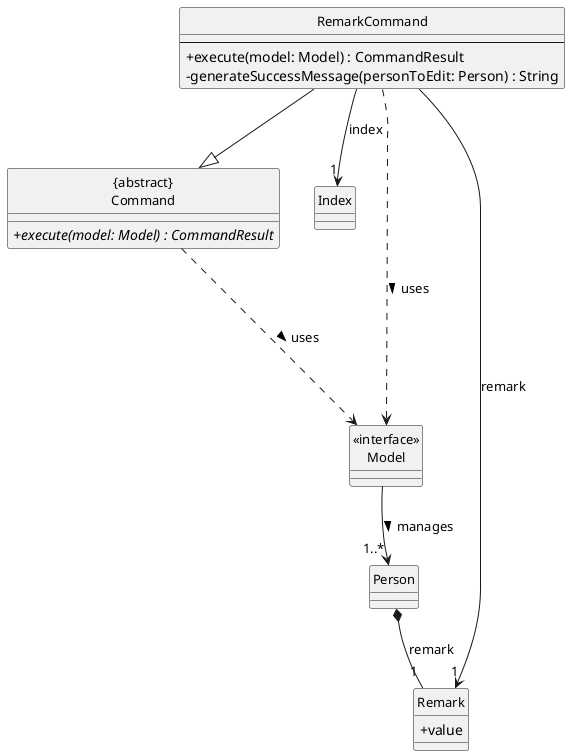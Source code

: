 @startuml
hide circle
skinparam classAttributeIconSize 0
skinparam shadowing false
skinparam classFontSize 13
skinparam packageStyle rectangle

class RemarkCommand {
    --
    + execute(model: Model) : CommandResult
    - generateSuccessMessage(personToEdit: Person) : String
}

class "{abstract}\nCommand" as Command {
    + {abstract} execute(model: Model) : CommandResult
}

class Index

class "<<interface>>\nModel" as Model {
}

class Person

class Remark {
    + value
}

' Relationships with multiplicities
RemarkCommand --|> Command
RemarkCommand --> "1" Index : index
RemarkCommand --> "1" Remark : remark
RemarkCommand ..> Model : uses >
Command ...> Model : uses >
Model --> "1..*" Person : manages >
Person *-- "1" Remark : remark
@enduml
